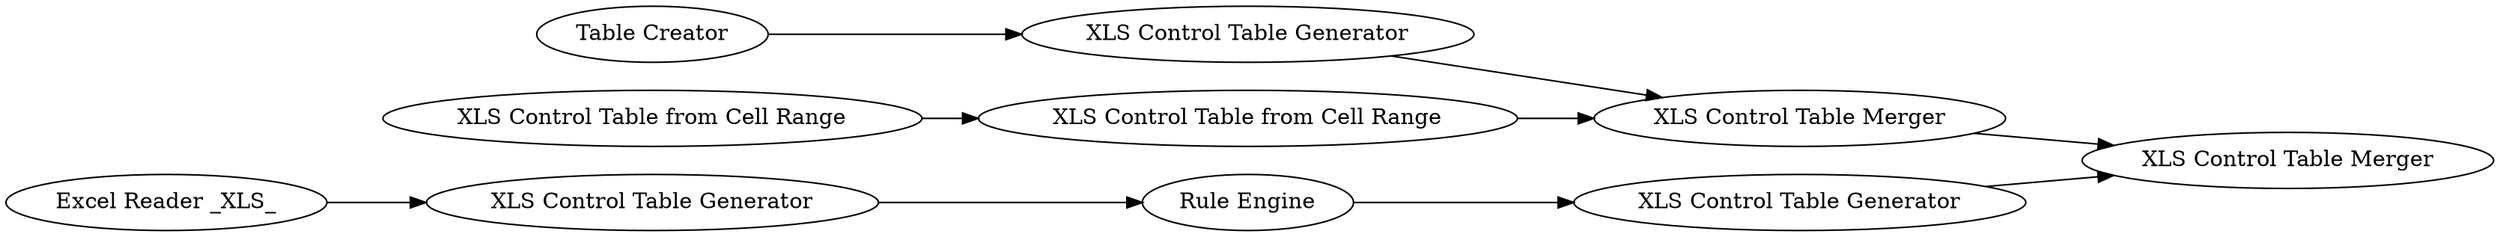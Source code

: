 digraph {
	7 -> 8
	15 -> 5
	8 -> 6
	9 -> 11
	6 -> 13
	11 -> 14
	5 -> 6
	14 -> 13
	4 -> 9
	5 [label="XLS Control Table Generator"]
	13 [label="XLS Control Table Merger"]
	7 [label="XLS Control Table from Cell Range"]
	9 [label="XLS Control Table Generator"]
	11 [label="Rule Engine"]
	4 [label="Excel Reader _XLS_"]
	6 [label="XLS Control Table Merger"]
	8 [label="XLS Control Table from Cell Range"]
	15 [label="Table Creator"]
	14 [label="XLS Control Table Generator"]
	rankdir=LR
}
